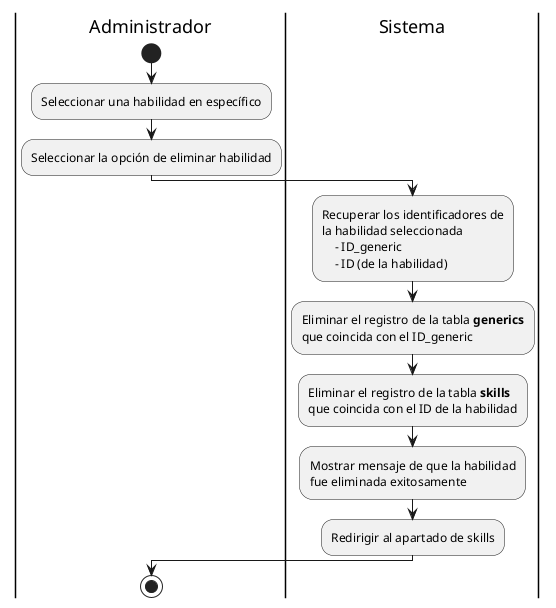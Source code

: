 @startuml

|Administrador|
start
:Seleccionar una habilidad en específico;
:Seleccionar la opción de eliminar habilidad;

|Sistema|
:Recuperar los identificadores de 
la habilidad seleccionada
    - ID_generic
    - ID (de la habilidad);

:Eliminar el registro de la tabla **generics** 
que coincida con el ID_generic;

:Eliminar el registro de la tabla **skills** 
que coincida con el ID de la habilidad;

:Mostrar mensaje de que la habilidad 
fue eliminada exitosamente;

:Redirigir al apartado de skills;

|Administrador|
stop

@enduml